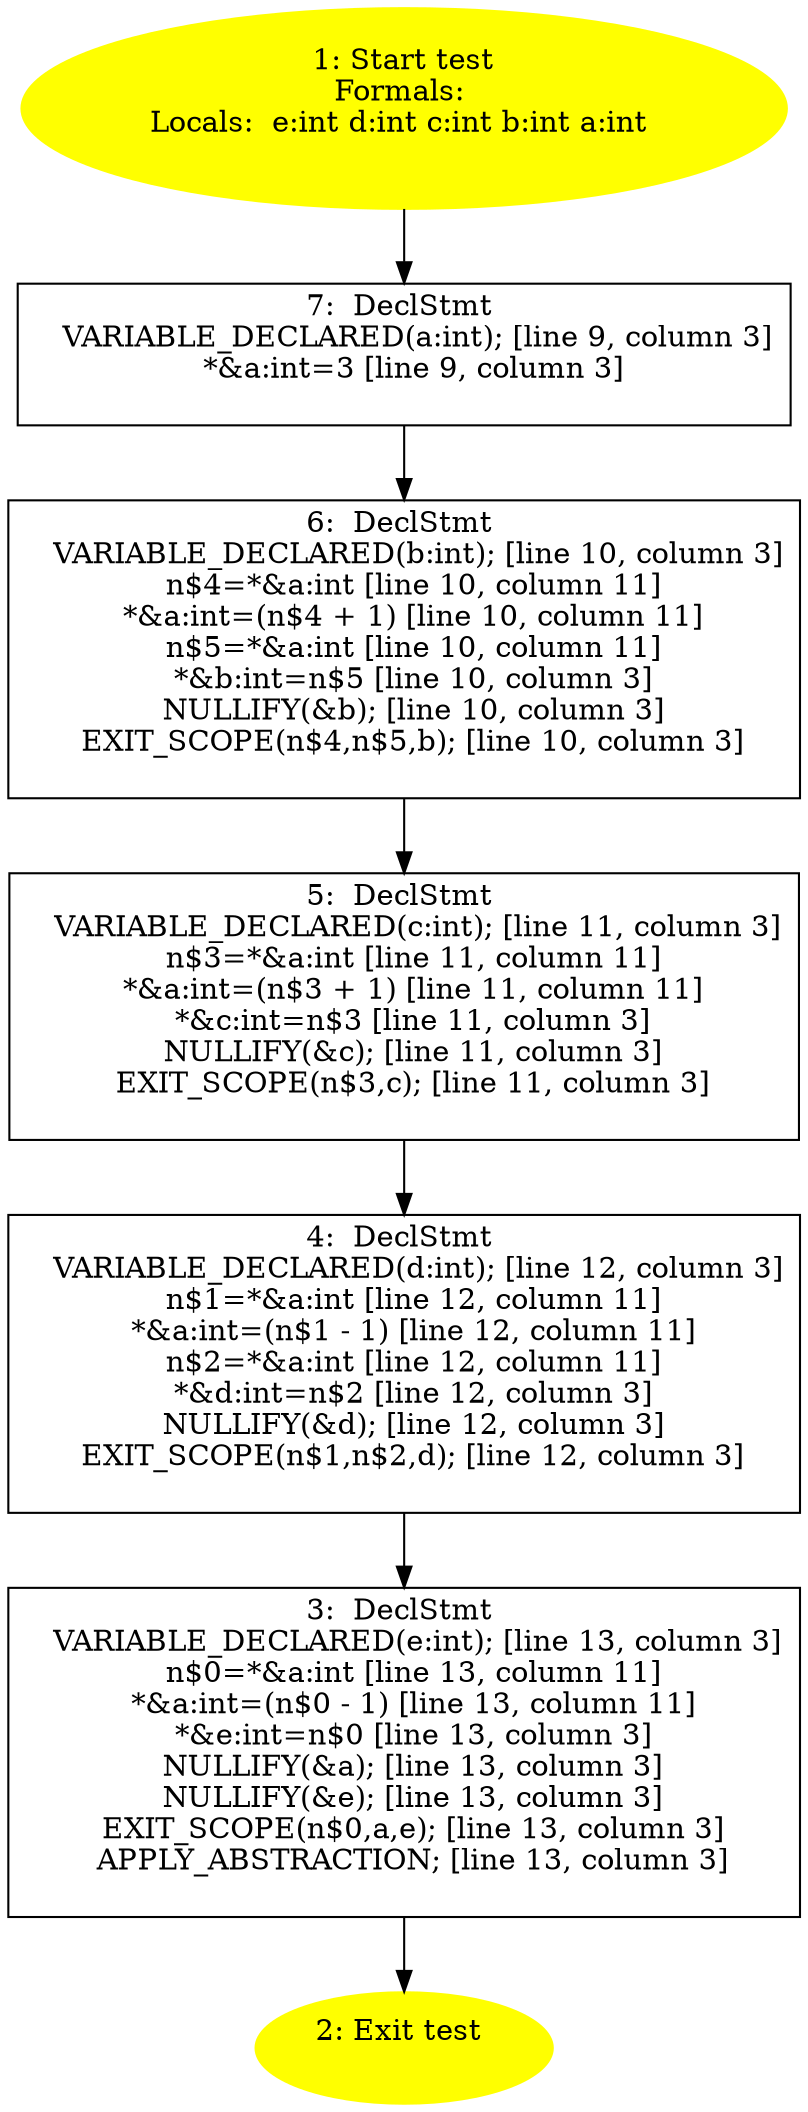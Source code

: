 /* @generated */
digraph cfg {
"test#18241244337164948030.afc14f193ad97442f67ac7183be789bc_1" [label="1: Start test\nFormals: \nLocals:  e:int d:int c:int b:int a:int \n  " color=yellow style=filled]
	

	 "test#18241244337164948030.afc14f193ad97442f67ac7183be789bc_1" -> "test#18241244337164948030.afc14f193ad97442f67ac7183be789bc_7" ;
"test#18241244337164948030.afc14f193ad97442f67ac7183be789bc_2" [label="2: Exit test \n  " color=yellow style=filled]
	

"test#18241244337164948030.afc14f193ad97442f67ac7183be789bc_3" [label="3:  DeclStmt \n   VARIABLE_DECLARED(e:int); [line 13, column 3]\n  n$0=*&a:int [line 13, column 11]\n  *&a:int=(n$0 - 1) [line 13, column 11]\n  *&e:int=n$0 [line 13, column 3]\n  NULLIFY(&a); [line 13, column 3]\n  NULLIFY(&e); [line 13, column 3]\n  EXIT_SCOPE(n$0,a,e); [line 13, column 3]\n  APPLY_ABSTRACTION; [line 13, column 3]\n " shape="box"]
	

	 "test#18241244337164948030.afc14f193ad97442f67ac7183be789bc_3" -> "test#18241244337164948030.afc14f193ad97442f67ac7183be789bc_2" ;
"test#18241244337164948030.afc14f193ad97442f67ac7183be789bc_4" [label="4:  DeclStmt \n   VARIABLE_DECLARED(d:int); [line 12, column 3]\n  n$1=*&a:int [line 12, column 11]\n  *&a:int=(n$1 - 1) [line 12, column 11]\n  n$2=*&a:int [line 12, column 11]\n  *&d:int=n$2 [line 12, column 3]\n  NULLIFY(&d); [line 12, column 3]\n  EXIT_SCOPE(n$1,n$2,d); [line 12, column 3]\n " shape="box"]
	

	 "test#18241244337164948030.afc14f193ad97442f67ac7183be789bc_4" -> "test#18241244337164948030.afc14f193ad97442f67ac7183be789bc_3" ;
"test#18241244337164948030.afc14f193ad97442f67ac7183be789bc_5" [label="5:  DeclStmt \n   VARIABLE_DECLARED(c:int); [line 11, column 3]\n  n$3=*&a:int [line 11, column 11]\n  *&a:int=(n$3 + 1) [line 11, column 11]\n  *&c:int=n$3 [line 11, column 3]\n  NULLIFY(&c); [line 11, column 3]\n  EXIT_SCOPE(n$3,c); [line 11, column 3]\n " shape="box"]
	

	 "test#18241244337164948030.afc14f193ad97442f67ac7183be789bc_5" -> "test#18241244337164948030.afc14f193ad97442f67ac7183be789bc_4" ;
"test#18241244337164948030.afc14f193ad97442f67ac7183be789bc_6" [label="6:  DeclStmt \n   VARIABLE_DECLARED(b:int); [line 10, column 3]\n  n$4=*&a:int [line 10, column 11]\n  *&a:int=(n$4 + 1) [line 10, column 11]\n  n$5=*&a:int [line 10, column 11]\n  *&b:int=n$5 [line 10, column 3]\n  NULLIFY(&b); [line 10, column 3]\n  EXIT_SCOPE(n$4,n$5,b); [line 10, column 3]\n " shape="box"]
	

	 "test#18241244337164948030.afc14f193ad97442f67ac7183be789bc_6" -> "test#18241244337164948030.afc14f193ad97442f67ac7183be789bc_5" ;
"test#18241244337164948030.afc14f193ad97442f67ac7183be789bc_7" [label="7:  DeclStmt \n   VARIABLE_DECLARED(a:int); [line 9, column 3]\n  *&a:int=3 [line 9, column 3]\n " shape="box"]
	

	 "test#18241244337164948030.afc14f193ad97442f67ac7183be789bc_7" -> "test#18241244337164948030.afc14f193ad97442f67ac7183be789bc_6" ;
}

